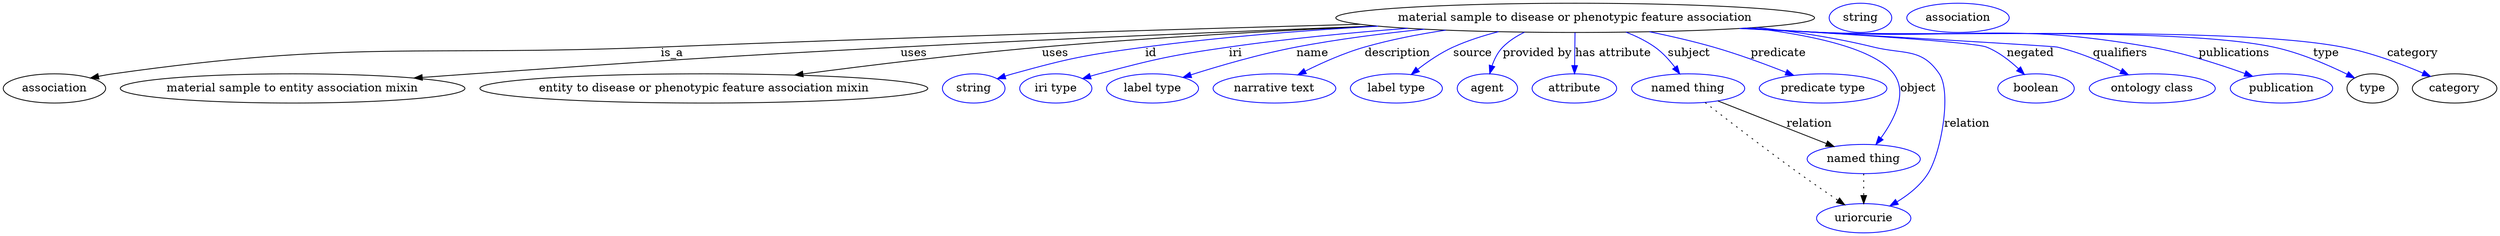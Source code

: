 digraph {
	graph [bb="0,0,3066,283"];
	node [label="\N"];
	"material sample to disease or phenotypic feature association"	 [height=0.5,
		label="material sample to disease or phenotypic feature association",
		pos="1933,265",
		width=8.1784];
	association	 [height=0.5,
		pos="63.044,178",
		width=1.7512];
	"material sample to disease or phenotypic feature association" -> association	 [label=is_a,
		lp="821.04,221.5",
		pos="e,108.09,190.7 1664,257.69 1435.8,251.18 1099.9,240.87 807.04,229 508.26,216.89 430.84,239.81 135.04,196 129.55,195.19 123.86,194.14 \
118.2,192.95"];
	"material sample to entity association mixin"	 [height=0.5,
		pos="356.04,178",
		width=5.8856];
	"material sample to disease or phenotypic feature association" -> "material sample to entity association mixin"	 [label=uses,
		lp="1117.5,221.5",
		pos="e,506.61,190.7 1683.1,255.46 1517.9,248.84 1296.5,239.37 1101,229 867.58,216.61 809.23,212.87 576.04,196 556.83,194.61 536.69,193.07 \
516.71,191.5"];
	"entity to disease or phenotypic feature association mixin"	 [height=0.5,
		pos="861.04,178",
		width=7.6549];
	"material sample to disease or phenotypic feature association" -> "entity to disease or phenotypic feature association mixin"	 [label=uses,
		lp="1290.5,221.5",
		pos="e,976.53,194.4 1683.6,255.39 1560.2,249.62 1409.1,241.02 1274,229 1177.4,220.41 1068.6,206.8 986.86,195.8"];
	id	 [color=blue,
		height=0.5,
		label=string,
		pos="1193,178",
		width=1.0652];
	"material sample to disease or phenotypic feature association" -> id	 [color=blue,
		label=id,
		lp="1410,221.5",
		pos="e,1222.2,189.79 1687,255.11 1597.3,249.72 1495.4,241.48 1403,229 1330.2,219.16 1311.7,216.3 1241,196 1238.1,195.14 1235,194.18 1231.9,\
193.17",
		style=solid];
	iri	 [color=blue,
		height=0.5,
		label="iri type",
		pos="1294,178",
		width=1.2277];
	"material sample to disease or phenotypic feature association" -> iri	 [color=blue,
		label=iri,
		lp="1520,221.5",
		pos="e,1327.2,190 1727.8,252.08 1659,246.52 1582,238.96 1512,229 1438,218.46 1419.3,215.4 1347,196 1343.7,195.1 1340.3,194.11 1336.8,\
193.06",
		style=solid];
	name	 [color=blue,
		height=0.5,
		label="label type",
		pos="1413,178",
		width=1.5707];
	"material sample to disease or phenotypic feature association" -> name	 [color=blue,
		label=name,
		lp="1611,221.5",
		pos="e,1451.8,191.23 1744.9,251.14 1694.7,245.82 1640.6,238.62 1591,229 1546.5,220.34 1496.9,205.71 1461.4,194.34",
		style=solid];
	description	 [color=blue,
		height=0.5,
		label="narrative text",
		pos="1563,178",
		width=2.0943];
	"material sample to disease or phenotypic feature association" -> description	 [color=blue,
		label=description,
		lp="1713,221.5",
		pos="e,1592.6,194.82 1768.9,250.03 1736.4,244.93 1702.9,238.11 1672,229 1647.7,221.81 1622,209.97 1601.6,199.51",
		style=solid];
	source	 [color=blue,
		height=0.5,
		label="label type",
		pos="1713,178",
		width=1.5707];
	"material sample to disease or phenotypic feature association" -> source	 [color=blue,
		label=source,
		lp="1806.5,221.5",
		pos="e,1731.9,195.24 1836,247.99 1817.6,243.07 1798.9,236.84 1782,229 1767,222.01 1752,211.45 1739.8,201.76",
		style=solid];
	"provided by"	 [color=blue,
		height=0.5,
		label=agent,
		pos="1825,178",
		width=1.0291];
	"material sample to disease or phenotypic feature association" -> "provided by"	 [color=blue,
		label="provided by",
		lp="1886.5,221.5",
		pos="e,1828,196.01 1870,247.3 1860.5,242.53 1851.4,236.53 1844,229 1837.9,222.64 1833.7,214.09 1830.8,205.81",
		style=solid];
	"has attribute"	 [color=blue,
		height=0.5,
		label=attribute,
		pos="1932,178",
		width=1.4443];
	"material sample to disease or phenotypic feature association" -> "has attribute"	 [color=blue,
		label="has attribute",
		lp="1980,221.5",
		pos="e,1932.3,196 1932.8,246.97 1932.7,235.19 1932.5,219.56 1932.4,206.16",
		style=solid];
	subject	 [color=blue,
		height=0.5,
		label="named thing",
		pos="2072,178",
		width=1.9318];
	"material sample to disease or phenotypic feature association" -> subject	 [color=blue,
		label=subject,
		lp="2073.5,221.5",
		pos="e,2061.1,196.15 1996.7,247.32 2008.7,242.45 2020.7,236.4 2031,229 2040.3,222.37 2048.6,213.14 2055.2,204.34",
		style=solid];
	predicate	 [color=blue,
		height=0.5,
		label="predicate type",
		pos="2238,178",
		width=2.1845];
	"material sample to disease or phenotypic feature association" -> predicate	 [color=blue,
		label=predicate,
		lp="2183.5,221.5",
		pos="e,2200.7,194 2027.3,247.9 2052.5,242.6 2079.4,236.22 2104,229 2133.6,220.33 2165.9,208.13 2191.3,197.83",
		style=solid];
	object	 [color=blue,
		height=0.5,
		label="named thing",
		pos="2289,91",
		width=1.9318];
	"material sample to disease or phenotypic feature association" -> object	 [color=blue,
		label=object,
		lp="2356.5,178",
		pos="e,2304.7,108.83 2096.3,249.96 2137.6,244.71 2181.7,237.84 2222,229 2269.4,218.63 2297.4,235.13 2326,196 2343.5,172.21 2327,139.5 \
2310.8,116.94",
		style=solid];
	relation	 [color=blue,
		height=0.5,
		label=uriorcurie,
		pos="2289,18",
		width=1.6068];
	"material sample to disease or phenotypic feature association" -> relation	 [color=blue,
		label=relation,
		lp="2417,134.5",
		pos="e,2321.9,33.068 2129.5,251.57 2178.6,246.29 2231,239.01 2279,229 2326.5,219.11 2354.4,235.13 2383,196 2399.4,173.65 2385.4,100.35 \
2368,73 2358.9,58.638 2344.5,46.998 2330.5,38.187",
		style=solid];
	negated	 [color=blue,
		height=0.5,
		label=boolean,
		pos="2501,178",
		width=1.2999];
	"material sample to disease or phenotypic feature association" -> negated	 [color=blue,
		label=negated,
		lp="2494,221.5",
		pos="e,2486.1,195.22 2136.5,251.97 2274.3,242.92 2432.7,231.96 2440,229 2454.6,223.14 2468.2,212.45 2478.9,202.37",
		style=solid];
	qualifiers	 [color=blue,
		height=0.5,
		label="ontology class",
		pos="2643,178",
		width=2.1484];
	"material sample to disease or phenotypic feature association" -> qualifiers	 [color=blue,
		label=qualifiers,
		lp="2604,221.5",
		pos="e,2613.1,194.71 2144.2,252.41 2314,242.26 2524.6,229.58 2527,229 2553.8,222.53 2582.1,210.2 2604.1,199.28",
		style=solid];
	publications	 [color=blue,
		height=0.5,
		label=publication,
		pos="2801,178",
		width=1.7512];
	"material sample to disease or phenotypic feature association" -> publications	 [color=blue,
		label=publications,
		lp="2744,221.5",
		pos="e,2764.5,192.8 2141.5,252.25 2173.5,250.41 2206.2,248.6 2237,247 2417,237.67 2464.7,260.8 2642,229 2680.9,222.03 2723.5,208.03 2754.7,\
196.46",
		style=solid];
	type	 [height=0.5,
		pos="2913,178",
		width=0.86659];
	"material sample to disease or phenotypic feature association" -> type	 [color=blue,
		label=type,
		lp="2853,221.5",
		pos="e,2890.3,190.7 2138.6,252.08 2171.5,250.23 2205.2,248.46 2237,247 2360.3,241.35 2671.3,254.68 2792,229 2823.7,222.26 2857.5,207.28 \
2881.3,195.29",
		style=solid];
	category	 [height=0.5,
		pos="3014,178",
		width=1.4443];
	"material sample to disease or phenotypic feature association" -> category	 [color=blue,
		label=category,
		lp="2957,221.5",
		pos="e,2982.9,192.52 2137.4,252.03 2170.7,250.17 2204.8,248.41 2237,247 2378.3,240.82 2734.1,255.38 2873,229 2908,222.35 2945.9,208.24 \
2973.6,196.54",
		style=solid];
	subject -> object	 [label=relation,
		lp="2222,134.5",
		pos="e,2251.3,106.13 2109.8,162.85 2146.5,148.14 2202.3,125.78 2241.9,109.91"];
	subject -> relation	 [pos="e,2264.7,34.587 2094.3,160.61 2121.4,139.54 2168.7,103.12 2210,73 2225,62.085 2241.9,50.298 2256.1,40.446",
		style=dotted];
	object -> relation	 [pos="e,2289,36.09 2289,72.955 2289,64.883 2289,55.176 2289,46.182",
		style=dotted];
	association_type	 [color=blue,
		height=0.5,
		label=string,
		pos="2284,265",
		width=1.0652];
	association_category	 [color=blue,
		height=0.5,
		label=association,
		pos="2403,265",
		width=1.7512];
}
